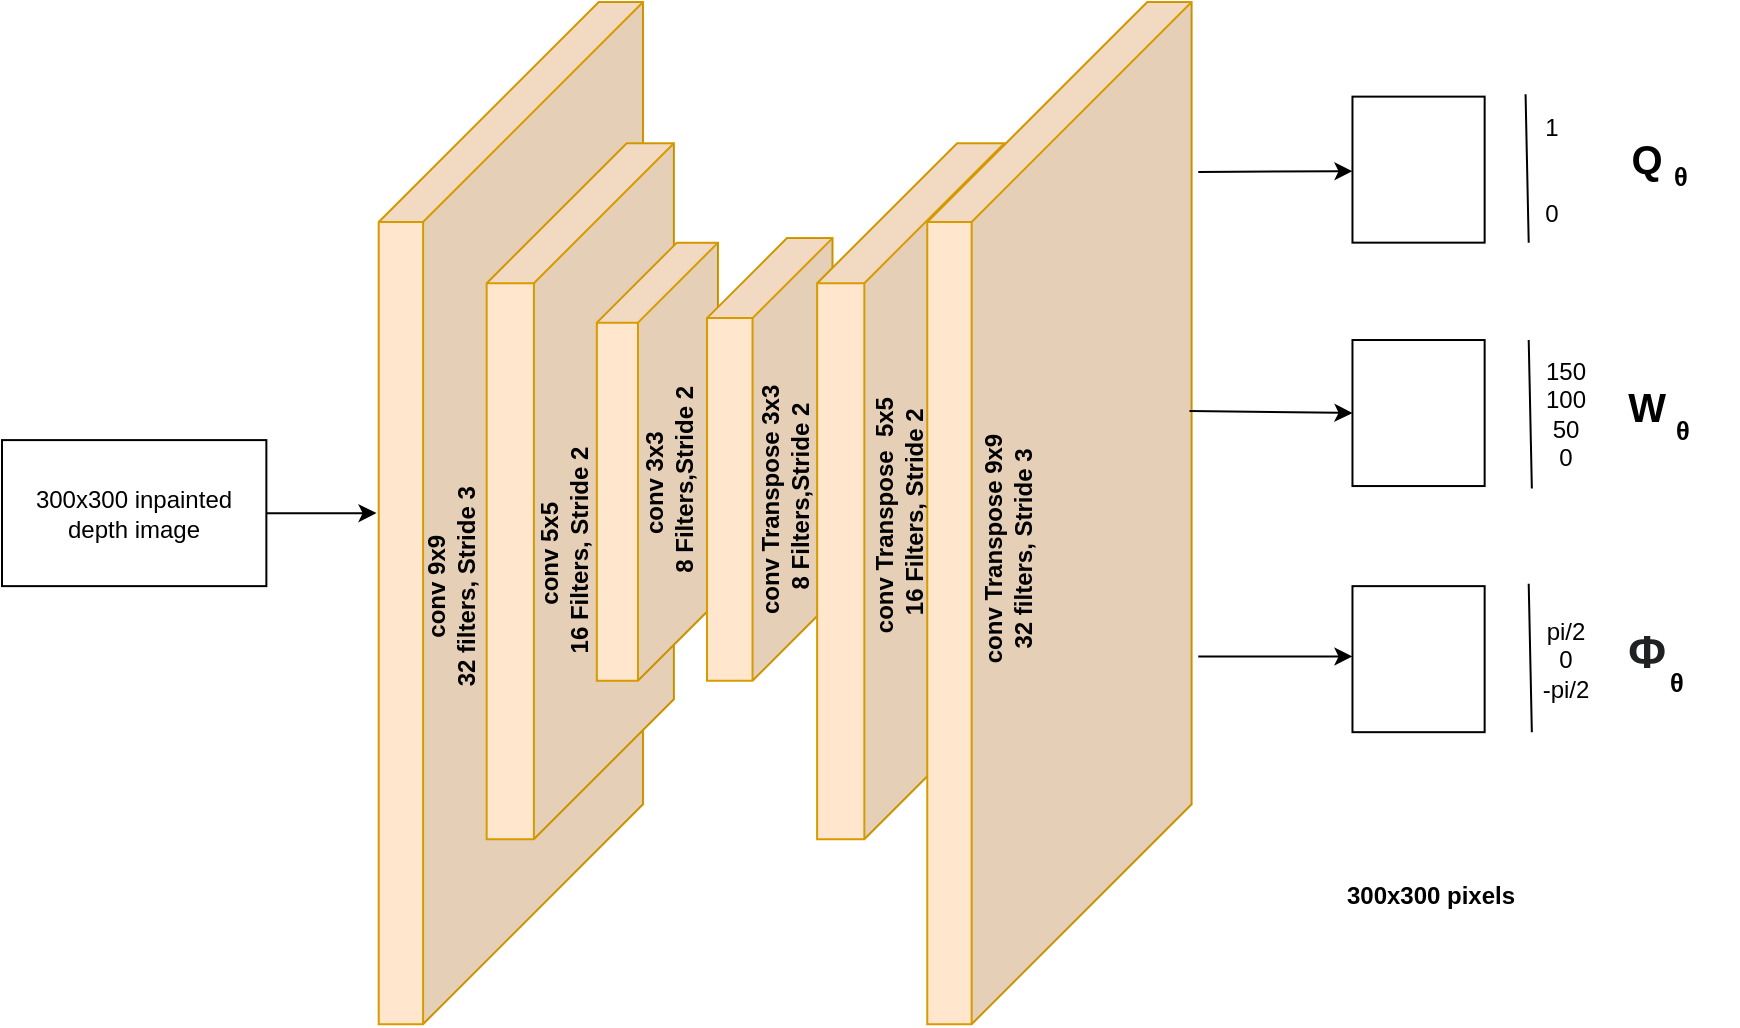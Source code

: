 <mxfile version="16.6.6" type="github">
  <diagram id="QJjx0-fPxzvcmYibJWj1" name="Page-1">
    <mxGraphModel dx="1984" dy="643" grid="1" gridSize="10" guides="1" tooltips="1" connect="1" arrows="1" fold="1" page="1" pageScale="1" pageWidth="827" pageHeight="583" math="0" shadow="0">
      <root>
        <mxCell id="0" />
        <mxCell id="1" parent="0" />
        <mxCell id="zGp_sBCKX0VGb0yDMQ4N-14" value="" style="group" vertex="1" connectable="0" parent="1">
          <mxGeometry x="-160" y="10" width="868" height="511.12" as="geometry" />
        </mxCell>
        <mxCell id="4f-DMQIj-ya-iA7LCkDa-2" value="" style="shape=cube;whiteSpace=wrap;html=1;boundedLbl=1;backgroundOutline=1;darkOpacity=0.05;darkOpacity2=0.1;size=110;direction=east;flipH=1;fillColor=#ffe6cc;strokeColor=#d79b00;" parent="zGp_sBCKX0VGb0yDMQ4N-14" vertex="1">
          <mxGeometry x="188.36" width="132.183" height="511.12" as="geometry" />
        </mxCell>
        <mxCell id="4f-DMQIj-ya-iA7LCkDa-5" value="" style="shape=cube;whiteSpace=wrap;html=1;boundedLbl=1;backgroundOutline=1;darkOpacity=0.05;darkOpacity2=0.1;size=70;direction=east;flipH=1;fillColor=#ffe6cc;strokeColor=#d79b00;" parent="zGp_sBCKX0VGb0yDMQ4N-14" vertex="1">
          <mxGeometry x="242.335" y="70.583" width="93.629" height="348.048" as="geometry" />
        </mxCell>
        <mxCell id="4f-DMQIj-ya-iA7LCkDa-9" value="" style="shape=cube;whiteSpace=wrap;html=1;boundedLbl=1;backgroundOutline=1;darkOpacity=0.05;darkOpacity2=0.1;size=40;direction=east;flipH=1;fillColor=#ffe6cc;strokeColor=#d79b00;" parent="zGp_sBCKX0VGb0yDMQ4N-14" vertex="1">
          <mxGeometry x="297.411" y="120.332" width="60.584" height="219.051" as="geometry" />
        </mxCell>
        <mxCell id="4f-DMQIj-ya-iA7LCkDa-29" value="&lt;b&gt;conv 9x9&lt;br&gt;32 filters, Stride 3&lt;br&gt;&lt;/b&gt;" style="text;html=1;strokeColor=none;fillColor=none;align=center;verticalAlign=middle;whiteSpace=wrap;rounded=0;rotation=-90;" parent="zGp_sBCKX0VGb0yDMQ4N-14" vertex="1">
          <mxGeometry x="106.137" y="273.814" width="236.827" height="36.509" as="geometry" />
        </mxCell>
        <mxCell id="4f-DMQIj-ya-iA7LCkDa-31" value="&lt;b&gt;conv 5x5&amp;nbsp;&lt;br&gt;16 Filters, Stride 2&lt;br&gt;&lt;/b&gt;" style="text;html=1;strokeColor=none;fillColor=none;align=center;verticalAlign=middle;whiteSpace=wrap;rounded=0;rotation=-90;" parent="zGp_sBCKX0VGb0yDMQ4N-14" vertex="1">
          <mxGeometry x="201.376" y="255.56" width="158.619" height="36.509" as="geometry" />
        </mxCell>
        <mxCell id="yx-lSNSfXA6hYTXVNYfT-3" value="&lt;b&gt;conv 3x3&amp;nbsp;&lt;br&gt;8 Filters,Stride 2&lt;br&gt;&lt;/b&gt;" style="text;html=1;strokeColor=none;fillColor=none;align=center;verticalAlign=middle;whiteSpace=wrap;rounded=0;rotation=-90;" parent="zGp_sBCKX0VGb0yDMQ4N-14" vertex="1">
          <mxGeometry x="269.365" y="220.122" width="128.878" height="36.509" as="geometry" />
        </mxCell>
        <mxCell id="yx-lSNSfXA6hYTXVNYfT-4" value="" style="shape=cube;whiteSpace=wrap;html=1;boundedLbl=1;backgroundOutline=1;darkOpacity=0.05;darkOpacity2=0.1;size=40;direction=east;flipH=1;fillColor=#ffe6cc;strokeColor=#d79b00;" parent="zGp_sBCKX0VGb0yDMQ4N-14" vertex="1">
          <mxGeometry x="352.487" y="118.044" width="62.787" height="221.339" as="geometry" />
        </mxCell>
        <mxCell id="yx-lSNSfXA6hYTXVNYfT-5" value="&lt;b style=&quot;font-size: 12px;&quot;&gt;conv Transpose 3x3&amp;nbsp;&lt;br style=&quot;font-size: 12px;&quot;&gt;8 Filters,Stride 2&lt;br style=&quot;font-size: 12px;&quot;&gt;&lt;/b&gt;" style="text;html=1;strokeColor=none;fillColor=none;align=center;verticalAlign=middle;whiteSpace=wrap;rounded=0;rotation=-90;fontSize=12;" parent="zGp_sBCKX0VGb0yDMQ4N-14" vertex="1">
          <mxGeometry x="310.122" y="228.641" width="163.025" height="36.509" as="geometry" />
        </mxCell>
        <mxCell id="yx-lSNSfXA6hYTXVNYfT-7" value="" style="shape=cube;whiteSpace=wrap;html=1;boundedLbl=1;backgroundOutline=1;darkOpacity=0.05;darkOpacity2=0.1;size=70;direction=east;flipH=1;fillColor=#ffe6cc;strokeColor=#d79b00;" parent="zGp_sBCKX0VGb0yDMQ4N-14" vertex="1">
          <mxGeometry x="407.563" y="70.583" width="93.629" height="348.048" as="geometry" />
        </mxCell>
        <mxCell id="yx-lSNSfXA6hYTXVNYfT-8" value="" style="shape=cube;whiteSpace=wrap;html=1;boundedLbl=1;backgroundOutline=1;darkOpacity=0.05;darkOpacity2=0.1;size=110;direction=east;flipH=1;fillColor=#ffe6cc;strokeColor=#d79b00;" parent="zGp_sBCKX0VGb0yDMQ4N-14" vertex="1">
          <mxGeometry x="462.64" width="132.183" height="511.12" as="geometry" />
        </mxCell>
        <mxCell id="yx-lSNSfXA6hYTXVNYfT-9" value="&lt;b&gt;conv Transpose&amp;nbsp; 5x5&amp;nbsp;&lt;br&gt;16 Filters, Stride 2&lt;br&gt;&lt;/b&gt;" style="text;html=1;strokeColor=none;fillColor=none;align=center;verticalAlign=middle;whiteSpace=wrap;rounded=0;rotation=-90;" parent="zGp_sBCKX0VGb0yDMQ4N-14" vertex="1">
          <mxGeometry x="368.503" y="237.306" width="158.619" height="36.509" as="geometry" />
        </mxCell>
        <mxCell id="yx-lSNSfXA6hYTXVNYfT-10" value="&lt;b&gt;conv Transpose 9x9&lt;br&gt;32 filters, Stride 3&lt;br&gt;&lt;/b&gt;" style="text;html=1;strokeColor=none;fillColor=none;align=center;verticalAlign=middle;whiteSpace=wrap;rounded=0;rotation=-90;" parent="zGp_sBCKX0VGb0yDMQ4N-14" vertex="1">
          <mxGeometry x="384.518" y="255.56" width="236.827" height="36.509" as="geometry" />
        </mxCell>
        <mxCell id="yx-lSNSfXA6hYTXVNYfT-13" style="edgeStyle=orthogonalEdgeStyle;rounded=0;orthogonalLoop=1;jettySize=auto;html=1;" parent="zGp_sBCKX0VGb0yDMQ4N-14" source="yx-lSNSfXA6hYTXVNYfT-12" edge="1">
          <mxGeometry relative="1" as="geometry">
            <mxPoint x="187.259" y="255.56" as="targetPoint" />
          </mxGeometry>
        </mxCell>
        <mxCell id="yx-lSNSfXA6hYTXVNYfT-12" value="300x300 inpainted depth image" style="rounded=0;whiteSpace=wrap;html=1;" parent="zGp_sBCKX0VGb0yDMQ4N-14" vertex="1">
          <mxGeometry y="219.051" width="132.183" height="73.017" as="geometry" />
        </mxCell>
        <mxCell id="yx-lSNSfXA6hYTXVNYfT-14" value="" style="rounded=0;whiteSpace=wrap;html=1;" parent="zGp_sBCKX0VGb0yDMQ4N-14" vertex="1">
          <mxGeometry x="675.234" y="47.315" width="66.091" height="73.017" as="geometry" />
        </mxCell>
        <mxCell id="yx-lSNSfXA6hYTXVNYfT-15" value="" style="rounded=0;whiteSpace=wrap;html=1;" parent="zGp_sBCKX0VGb0yDMQ4N-14" vertex="1">
          <mxGeometry x="675.234" y="169.01" width="66.091" height="73.017" as="geometry" />
        </mxCell>
        <mxCell id="yx-lSNSfXA6hYTXVNYfT-16" value="" style="rounded=0;whiteSpace=wrap;html=1;" parent="zGp_sBCKX0VGb0yDMQ4N-14" vertex="1">
          <mxGeometry x="675.234" y="292.069" width="66.091" height="73.017" as="geometry" />
        </mxCell>
        <mxCell id="yx-lSNSfXA6hYTXVNYfT-17" value="300x300 pixels" style="text;html=1;align=center;verticalAlign=middle;resizable=0;points=[];autosize=1;strokeColor=none;fillColor=none;fontStyle=1" parent="zGp_sBCKX0VGb0yDMQ4N-14" vertex="1">
          <mxGeometry x="664.218" y="436.74" width="100" height="20" as="geometry" />
        </mxCell>
        <mxCell id="yx-lSNSfXA6hYTXVNYfT-18" value="&lt;div&gt;Q&lt;/div&gt;" style="text;html=1;align=center;verticalAlign=middle;resizable=0;points=[];autosize=1;strokeColor=none;fillColor=none;fontStyle=1;fontSize=20;" parent="zGp_sBCKX0VGb0yDMQ4N-14" vertex="1">
          <mxGeometry x="807.416" y="63.282" width="30" height="30" as="geometry" />
        </mxCell>
        <mxCell id="yx-lSNSfXA6hYTXVNYfT-22" value="" style="endArrow=classic;html=1;rounded=0;fontSize=20;" parent="zGp_sBCKX0VGb0yDMQ4N-14" edge="1">
          <mxGeometry width="50" height="50" relative="1" as="geometry">
            <mxPoint x="598.127" y="84.968" as="sourcePoint" />
            <mxPoint x="675.234" y="84.578" as="targetPoint" />
          </mxGeometry>
        </mxCell>
        <mxCell id="yx-lSNSfXA6hYTXVNYfT-23" value="" style="endArrow=classic;html=1;rounded=0;fontSize=20;exitX=-0.05;exitY=0.4;exitDx=0;exitDy=0;exitPerimeter=0;" parent="zGp_sBCKX0VGb0yDMQ4N-14" edge="1">
          <mxGeometry width="50" height="50" relative="1" as="geometry">
            <mxPoint x="593.721" y="204.448" as="sourcePoint" />
            <mxPoint x="675.234" y="205.519" as="targetPoint" />
          </mxGeometry>
        </mxCell>
        <mxCell id="yx-lSNSfXA6hYTXVNYfT-24" value="" style="endArrow=classic;html=1;rounded=0;fontSize=20;" parent="zGp_sBCKX0VGb0yDMQ4N-14" edge="1">
          <mxGeometry width="50" height="50" relative="1" as="geometry">
            <mxPoint x="598.127" y="327.214" as="sourcePoint" />
            <mxPoint x="675.234" y="327.214" as="targetPoint" />
          </mxGeometry>
        </mxCell>
        <mxCell id="yx-lSNSfXA6hYTXVNYfT-25" value="W" style="text;html=1;align=center;verticalAlign=middle;resizable=0;points=[];autosize=1;strokeColor=none;fillColor=none;fontStyle=1;fontSize=20;" parent="zGp_sBCKX0VGb0yDMQ4N-14" vertex="1">
          <mxGeometry x="807.416" y="187.265" width="30" height="30" as="geometry" />
        </mxCell>
        <mxCell id="yx-lSNSfXA6hYTXVNYfT-26" value="&lt;b style=&quot;color: rgb(32, 33, 34); font-family: sans-serif; font-size: 23px; background-color: rgb(255, 255, 255);&quot;&gt;Φ&lt;/b&gt;" style="text;html=1;align=center;verticalAlign=middle;resizable=0;points=[];autosize=1;strokeColor=none;fillColor=none;fontStyle=1;fontSize=23;" parent="zGp_sBCKX0VGb0yDMQ4N-14" vertex="1">
          <mxGeometry x="807.416" y="310.323" width="30" height="30" as="geometry" />
        </mxCell>
        <mxCell id="yx-lSNSfXA6hYTXVNYfT-27" value="" style="endArrow=none;html=1;rounded=0;fontSize=20;" parent="zGp_sBCKX0VGb0yDMQ4N-14" edge="1">
          <mxGeometry width="50" height="50" relative="1" as="geometry">
            <mxPoint x="763.355" y="120.332" as="sourcePoint" />
            <mxPoint x="761.78" y="46.098" as="targetPoint" />
          </mxGeometry>
        </mxCell>
        <mxCell id="yx-lSNSfXA6hYTXVNYfT-29" value="" style="endArrow=none;html=1;rounded=0;fontSize=20;" parent="zGp_sBCKX0VGb0yDMQ4N-14" edge="1">
          <mxGeometry width="50" height="50" relative="1" as="geometry">
            <mxPoint x="764.931" y="243.244" as="sourcePoint" />
            <mxPoint x="763.355" y="169.01" as="targetPoint" />
          </mxGeometry>
        </mxCell>
        <mxCell id="yx-lSNSfXA6hYTXVNYfT-30" value="" style="endArrow=none;html=1;rounded=0;fontSize=20;" parent="zGp_sBCKX0VGb0yDMQ4N-14" edge="1">
          <mxGeometry width="50" height="50" relative="1" as="geometry">
            <mxPoint x="764.931" y="365.086" as="sourcePoint" />
            <mxPoint x="763.355" y="290.852" as="targetPoint" />
          </mxGeometry>
        </mxCell>
        <mxCell id="zGp_sBCKX0VGb0yDMQ4N-3" value="1&lt;br&gt;&lt;br&gt;&lt;br&gt;0" style="text;html=1;strokeColor=none;fillColor=none;align=center;verticalAlign=middle;whiteSpace=wrap;rounded=0;" vertex="1" parent="zGp_sBCKX0VGb0yDMQ4N-14">
          <mxGeometry x="742.426" y="65.569" width="66.091" height="36.509" as="geometry" />
        </mxCell>
        <mxCell id="zGp_sBCKX0VGb0yDMQ4N-7" value="150&lt;br&gt;100&lt;br&gt;50&lt;br&gt;0" style="text;html=1;strokeColor=none;fillColor=none;align=center;verticalAlign=middle;whiteSpace=wrap;rounded=0;" vertex="1" parent="zGp_sBCKX0VGb0yDMQ4N-14">
          <mxGeometry x="749.036" y="187.265" width="66.091" height="36.509" as="geometry" />
        </mxCell>
        <mxCell id="zGp_sBCKX0VGb0yDMQ4N-9" value="pi/2&lt;br&gt;0&lt;br&gt;-pi/2" style="text;html=1;strokeColor=none;fillColor=none;align=center;verticalAlign=middle;whiteSpace=wrap;rounded=0;" vertex="1" parent="zGp_sBCKX0VGb0yDMQ4N-14">
          <mxGeometry x="749.036" y="310.323" width="66.091" height="36.509" as="geometry" />
        </mxCell>
        <mxCell id="zGp_sBCKX0VGb0yDMQ4N-10" value="&lt;span style=&quot;color: rgb(0, 0, 0); font-family: sans-serif; font-size: 12.7px; font-style: normal; letter-spacing: normal; text-indent: 0px; text-transform: none; word-spacing: 0px; background-color: rgb(255, 255, 255); display: inline; float: none;&quot;&gt;θ&lt;/span&gt;" style="text;whiteSpace=wrap;html=1;fontStyle=1" vertex="1" parent="zGp_sBCKX0VGb0yDMQ4N-14">
          <mxGeometry x="833.853" y="74.234" width="33.046" height="36.509" as="geometry" />
        </mxCell>
        <mxCell id="zGp_sBCKX0VGb0yDMQ4N-11" value="&lt;span style=&quot;color: rgb(0, 0, 0); font-family: sans-serif; font-size: 12.7px; font-style: normal; letter-spacing: normal; text-indent: 0px; text-transform: none; word-spacing: 0px; background-color: rgb(255, 255, 255); display: inline; float: none;&quot;&gt;θ&lt;/span&gt;" style="text;whiteSpace=wrap;html=1;fontStyle=1" vertex="1" parent="zGp_sBCKX0VGb0yDMQ4N-14">
          <mxGeometry x="834.954" y="200.797" width="33.046" height="36.509" as="geometry" />
        </mxCell>
        <mxCell id="zGp_sBCKX0VGb0yDMQ4N-13" value="&lt;span style=&quot;color: rgb(0, 0, 0); font-family: sans-serif; font-size: 12.7px; font-style: normal; letter-spacing: normal; text-indent: 0px; text-transform: none; word-spacing: 0px; background-color: rgb(255, 255, 255); display: inline; float: none;&quot;&gt;θ&lt;/span&gt;" style="text;whiteSpace=wrap;html=1;fontStyle=1" vertex="1" parent="zGp_sBCKX0VGb0yDMQ4N-14">
          <mxGeometry x="831.65" y="327.36" width="33.046" height="36.509" as="geometry" />
        </mxCell>
      </root>
    </mxGraphModel>
  </diagram>
</mxfile>
